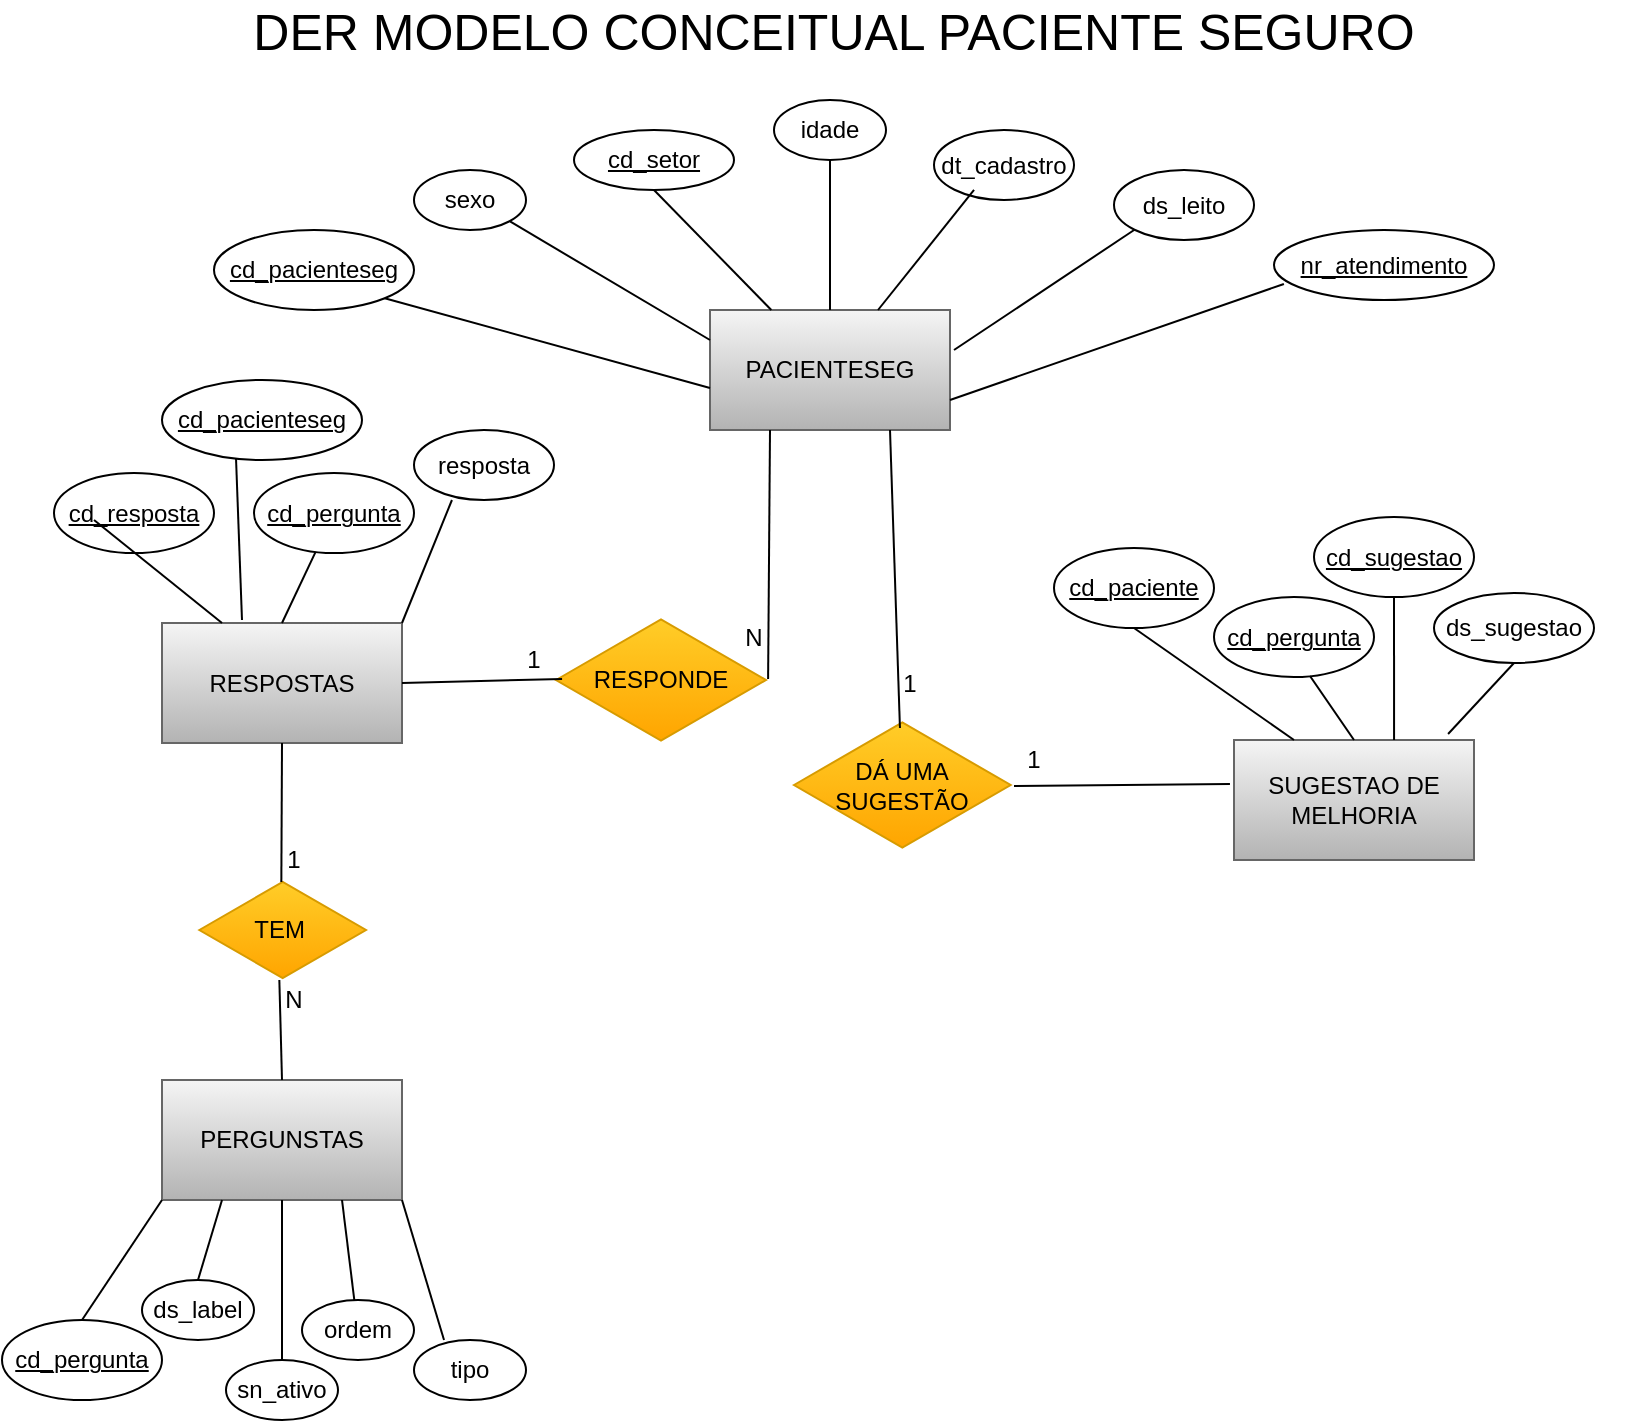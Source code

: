 <mxfile version="20.8.20" type="github">
  <diagram name="Página-1" id="lvezbziOvVTKFPXictXV">
    <mxGraphModel dx="1707" dy="476" grid="1" gridSize="10" guides="1" tooltips="1" connect="1" arrows="1" fold="1" page="1" pageScale="1" pageWidth="827" pageHeight="1169" math="0" shadow="0">
      <root>
        <mxCell id="0" />
        <mxCell id="1" parent="0" />
        <mxCell id="6l608WstGpifkdP8yGG4-1" value="PACIENTESEG" style="rounded=0;whiteSpace=wrap;html=1;fillColor=#f5f5f5;gradientColor=#b3b3b3;strokeColor=#666666;" vertex="1" parent="1">
          <mxGeometry x="348" y="185" width="120" height="60" as="geometry" />
        </mxCell>
        <mxCell id="6l608WstGpifkdP8yGG4-2" value="PERGUNSTAS" style="rounded=0;whiteSpace=wrap;html=1;fillColor=#f5f5f5;gradientColor=#b3b3b3;strokeColor=#666666;" vertex="1" parent="1">
          <mxGeometry x="74" y="570" width="120" height="60" as="geometry" />
        </mxCell>
        <mxCell id="6l608WstGpifkdP8yGG4-3" value="RESPOSTAS" style="rounded=0;whiteSpace=wrap;html=1;fillColor=#f5f5f5;gradientColor=#b3b3b3;strokeColor=#666666;" vertex="1" parent="1">
          <mxGeometry x="74" y="341.5" width="120" height="60" as="geometry" />
        </mxCell>
        <mxCell id="6l608WstGpifkdP8yGG4-4" value="SUGESTAO DE MELHORIA" style="rounded=0;whiteSpace=wrap;html=1;fillColor=#f5f5f5;gradientColor=#b3b3b3;strokeColor=#666666;" vertex="1" parent="1">
          <mxGeometry x="610" y="400" width="120" height="60" as="geometry" />
        </mxCell>
        <mxCell id="6l608WstGpifkdP8yGG4-5" value="&lt;font style=&quot;font-size: 25px;&quot;&gt;DER MODELO CONCEITUAL PACIENTE SEGURO&lt;/font&gt;" style="text;html=1;strokeColor=none;fillColor=none;align=center;verticalAlign=middle;whiteSpace=wrap;rounded=0;" vertex="1" parent="1">
          <mxGeometry x="10" y="30" width="800" height="30" as="geometry" />
        </mxCell>
        <mxCell id="6l608WstGpifkdP8yGG4-7" value="&lt;u&gt;cd_pacienteseg&lt;/u&gt;" style="ellipse;whiteSpace=wrap;html=1;fontSize=12;" vertex="1" parent="1">
          <mxGeometry x="100" y="145" width="100" height="40" as="geometry" />
        </mxCell>
        <mxCell id="6l608WstGpifkdP8yGG4-8" value="sexo" style="ellipse;whiteSpace=wrap;html=1;fontSize=12;" vertex="1" parent="1">
          <mxGeometry x="200" y="115" width="56" height="30" as="geometry" />
        </mxCell>
        <mxCell id="6l608WstGpifkdP8yGG4-9" value="&lt;u&gt;cd_setor&lt;/u&gt;" style="ellipse;whiteSpace=wrap;html=1;fontSize=12;" vertex="1" parent="1">
          <mxGeometry x="280" y="95" width="80" height="30" as="geometry" />
        </mxCell>
        <mxCell id="6l608WstGpifkdP8yGG4-10" value="idade" style="ellipse;whiteSpace=wrap;html=1;fontSize=12;" vertex="1" parent="1">
          <mxGeometry x="380" y="80" width="56" height="30" as="geometry" />
        </mxCell>
        <mxCell id="6l608WstGpifkdP8yGG4-11" value="dt_cadastro" style="ellipse;whiteSpace=wrap;html=1;fontSize=12;" vertex="1" parent="1">
          <mxGeometry x="460" y="95" width="70" height="35" as="geometry" />
        </mxCell>
        <mxCell id="6l608WstGpifkdP8yGG4-12" value="ds_leito" style="ellipse;whiteSpace=wrap;html=1;fontSize=12;" vertex="1" parent="1">
          <mxGeometry x="550" y="115" width="70" height="35" as="geometry" />
        </mxCell>
        <mxCell id="6l608WstGpifkdP8yGG4-13" value="&lt;u&gt;nr_atendimento&lt;/u&gt;" style="ellipse;whiteSpace=wrap;html=1;fontSize=12;" vertex="1" parent="1">
          <mxGeometry x="630" y="145" width="110" height="35" as="geometry" />
        </mxCell>
        <mxCell id="6l608WstGpifkdP8yGG4-14" value="" style="endArrow=none;html=1;rounded=0;fontSize=12;entryX=0.045;entryY=0.771;entryDx=0;entryDy=0;entryPerimeter=0;exitX=1;exitY=0.75;exitDx=0;exitDy=0;" edge="1" parent="1" source="6l608WstGpifkdP8yGG4-1" target="6l608WstGpifkdP8yGG4-13">
          <mxGeometry width="50" height="50" relative="1" as="geometry">
            <mxPoint x="450" y="225" as="sourcePoint" />
            <mxPoint x="500" y="175" as="targetPoint" />
          </mxGeometry>
        </mxCell>
        <mxCell id="6l608WstGpifkdP8yGG4-15" value="" style="endArrow=none;html=1;rounded=0;fontSize=12;entryX=0;entryY=1;entryDx=0;entryDy=0;" edge="1" parent="1" target="6l608WstGpifkdP8yGG4-12">
          <mxGeometry width="50" height="50" relative="1" as="geometry">
            <mxPoint x="470" y="205" as="sourcePoint" />
            <mxPoint x="500" y="175" as="targetPoint" />
          </mxGeometry>
        </mxCell>
        <mxCell id="6l608WstGpifkdP8yGG4-16" value="" style="endArrow=none;html=1;rounded=0;fontSize=12;entryX=0.286;entryY=0.857;entryDx=0;entryDy=0;entryPerimeter=0;" edge="1" parent="1" source="6l608WstGpifkdP8yGG4-1" target="6l608WstGpifkdP8yGG4-11">
          <mxGeometry width="50" height="50" relative="1" as="geometry">
            <mxPoint x="450" y="225" as="sourcePoint" />
            <mxPoint x="500" y="175" as="targetPoint" />
          </mxGeometry>
        </mxCell>
        <mxCell id="6l608WstGpifkdP8yGG4-17" value="" style="endArrow=none;html=1;rounded=0;fontSize=12;entryX=0.5;entryY=1;entryDx=0;entryDy=0;" edge="1" parent="1" source="6l608WstGpifkdP8yGG4-1" target="6l608WstGpifkdP8yGG4-10">
          <mxGeometry width="50" height="50" relative="1" as="geometry">
            <mxPoint x="450" y="225" as="sourcePoint" />
            <mxPoint x="500" y="175" as="targetPoint" />
          </mxGeometry>
        </mxCell>
        <mxCell id="6l608WstGpifkdP8yGG4-18" value="" style="endArrow=none;html=1;rounded=0;fontSize=12;entryX=0.5;entryY=1;entryDx=0;entryDy=0;" edge="1" parent="1" source="6l608WstGpifkdP8yGG4-1" target="6l608WstGpifkdP8yGG4-9">
          <mxGeometry width="50" height="50" relative="1" as="geometry">
            <mxPoint x="450" y="225" as="sourcePoint" />
            <mxPoint x="500" y="175" as="targetPoint" />
          </mxGeometry>
        </mxCell>
        <mxCell id="6l608WstGpifkdP8yGG4-19" value="" style="endArrow=none;html=1;rounded=0;fontSize=12;entryX=1;entryY=1;entryDx=0;entryDy=0;exitX=0;exitY=0.25;exitDx=0;exitDy=0;" edge="1" parent="1" source="6l608WstGpifkdP8yGG4-1" target="6l608WstGpifkdP8yGG4-8">
          <mxGeometry width="50" height="50" relative="1" as="geometry">
            <mxPoint x="450" y="225" as="sourcePoint" />
            <mxPoint x="500" y="175" as="targetPoint" />
          </mxGeometry>
        </mxCell>
        <mxCell id="6l608WstGpifkdP8yGG4-20" value="" style="endArrow=none;html=1;rounded=0;fontSize=12;entryX=1;entryY=1;entryDx=0;entryDy=0;exitX=0;exitY=0.65;exitDx=0;exitDy=0;exitPerimeter=0;" edge="1" parent="1" source="6l608WstGpifkdP8yGG4-1" target="6l608WstGpifkdP8yGG4-7">
          <mxGeometry width="50" height="50" relative="1" as="geometry">
            <mxPoint x="450" y="225" as="sourcePoint" />
            <mxPoint x="500" y="175" as="targetPoint" />
          </mxGeometry>
        </mxCell>
        <mxCell id="6l608WstGpifkdP8yGG4-21" value="&lt;u&gt;cd_pergunta&lt;/u&gt;" style="ellipse;whiteSpace=wrap;html=1;fontSize=12;" vertex="1" parent="1">
          <mxGeometry x="-6" y="690" width="80" height="40" as="geometry" />
        </mxCell>
        <mxCell id="6l608WstGpifkdP8yGG4-22" value="ds_label" style="ellipse;whiteSpace=wrap;html=1;fontSize=12;" vertex="1" parent="1">
          <mxGeometry x="64" y="670" width="56" height="30" as="geometry" />
        </mxCell>
        <mxCell id="6l608WstGpifkdP8yGG4-23" value="sn_ativo" style="ellipse;whiteSpace=wrap;html=1;fontSize=12;" vertex="1" parent="1">
          <mxGeometry x="106" y="710" width="56" height="30" as="geometry" />
        </mxCell>
        <mxCell id="6l608WstGpifkdP8yGG4-24" value="ordem" style="ellipse;whiteSpace=wrap;html=1;fontSize=12;" vertex="1" parent="1">
          <mxGeometry x="144" y="680" width="56" height="30" as="geometry" />
        </mxCell>
        <mxCell id="6l608WstGpifkdP8yGG4-25" value="tipo" style="ellipse;whiteSpace=wrap;html=1;fontSize=12;" vertex="1" parent="1">
          <mxGeometry x="200" y="700" width="56" height="30" as="geometry" />
        </mxCell>
        <mxCell id="6l608WstGpifkdP8yGG4-27" value="" style="endArrow=none;html=1;rounded=0;fontSize=12;entryX=0;entryY=1;entryDx=0;entryDy=0;exitX=0.5;exitY=0;exitDx=0;exitDy=0;" edge="1" parent="1" source="6l608WstGpifkdP8yGG4-21" target="6l608WstGpifkdP8yGG4-2">
          <mxGeometry width="50" height="50" relative="1" as="geometry">
            <mxPoint x="390" y="730" as="sourcePoint" />
            <mxPoint x="440" y="680" as="targetPoint" />
          </mxGeometry>
        </mxCell>
        <mxCell id="6l608WstGpifkdP8yGG4-28" value="" style="endArrow=none;html=1;rounded=0;fontSize=12;entryX=0.25;entryY=1;entryDx=0;entryDy=0;exitX=0.5;exitY=0;exitDx=0;exitDy=0;" edge="1" parent="1" source="6l608WstGpifkdP8yGG4-22" target="6l608WstGpifkdP8yGG4-2">
          <mxGeometry width="50" height="50" relative="1" as="geometry">
            <mxPoint x="390" y="730" as="sourcePoint" />
            <mxPoint x="440" y="680" as="targetPoint" />
          </mxGeometry>
        </mxCell>
        <mxCell id="6l608WstGpifkdP8yGG4-30" value="" style="endArrow=none;html=1;rounded=0;fontSize=12;entryX=0.5;entryY=1;entryDx=0;entryDy=0;exitX=0.5;exitY=0;exitDx=0;exitDy=0;" edge="1" parent="1" source="6l608WstGpifkdP8yGG4-23" target="6l608WstGpifkdP8yGG4-2">
          <mxGeometry width="50" height="50" relative="1" as="geometry">
            <mxPoint x="390" y="730" as="sourcePoint" />
            <mxPoint x="440" y="680" as="targetPoint" />
          </mxGeometry>
        </mxCell>
        <mxCell id="6l608WstGpifkdP8yGG4-31" value="" style="endArrow=none;html=1;rounded=0;fontSize=12;entryX=0.75;entryY=1;entryDx=0;entryDy=0;" edge="1" parent="1" source="6l608WstGpifkdP8yGG4-24" target="6l608WstGpifkdP8yGG4-2">
          <mxGeometry width="50" height="50" relative="1" as="geometry">
            <mxPoint x="390" y="730" as="sourcePoint" />
            <mxPoint x="440" y="680" as="targetPoint" />
          </mxGeometry>
        </mxCell>
        <mxCell id="6l608WstGpifkdP8yGG4-32" value="" style="endArrow=none;html=1;rounded=0;fontSize=12;entryX=1;entryY=1;entryDx=0;entryDy=0;exitX=0.268;exitY=0;exitDx=0;exitDy=0;exitPerimeter=0;" edge="1" parent="1" source="6l608WstGpifkdP8yGG4-25" target="6l608WstGpifkdP8yGG4-2">
          <mxGeometry width="50" height="50" relative="1" as="geometry">
            <mxPoint x="390" y="730" as="sourcePoint" />
            <mxPoint x="440" y="680" as="targetPoint" />
          </mxGeometry>
        </mxCell>
        <mxCell id="6l608WstGpifkdP8yGG4-33" value="&lt;u&gt;cd_pergunta&lt;/u&gt;" style="ellipse;whiteSpace=wrap;html=1;fontSize=12;" vertex="1" parent="1">
          <mxGeometry x="120" y="266.5" width="80" height="40" as="geometry" />
        </mxCell>
        <mxCell id="6l608WstGpifkdP8yGG4-34" value="&lt;u&gt;cd_pacienteseg&lt;/u&gt;" style="ellipse;whiteSpace=wrap;html=1;fontSize=12;" vertex="1" parent="1">
          <mxGeometry x="74" y="220" width="100" height="40" as="geometry" />
        </mxCell>
        <mxCell id="6l608WstGpifkdP8yGG4-35" value="&lt;u&gt;cd_resposta&lt;/u&gt;" style="ellipse;whiteSpace=wrap;html=1;fontSize=12;" vertex="1" parent="1">
          <mxGeometry x="20" y="266.5" width="80" height="40" as="geometry" />
        </mxCell>
        <mxCell id="6l608WstGpifkdP8yGG4-36" value="resposta" style="ellipse;whiteSpace=wrap;html=1;fontSize=12;" vertex="1" parent="1">
          <mxGeometry x="200" y="245" width="70" height="35" as="geometry" />
        </mxCell>
        <mxCell id="6l608WstGpifkdP8yGG4-37" value="" style="endArrow=none;html=1;rounded=0;fontSize=12;exitX=0.25;exitY=0;exitDx=0;exitDy=0;" edge="1" parent="1" source="6l608WstGpifkdP8yGG4-3">
          <mxGeometry width="50" height="50" relative="1" as="geometry">
            <mxPoint x="50" y="340" as="sourcePoint" />
            <mxPoint x="40" y="290" as="targetPoint" />
          </mxGeometry>
        </mxCell>
        <mxCell id="6l608WstGpifkdP8yGG4-38" value="" style="endArrow=none;html=1;rounded=0;fontSize=12;exitX=0.5;exitY=0;exitDx=0;exitDy=0;" edge="1" parent="1" source="6l608WstGpifkdP8yGG4-3" target="6l608WstGpifkdP8yGG4-33">
          <mxGeometry width="50" height="50" relative="1" as="geometry">
            <mxPoint x="79" y="340" as="sourcePoint" />
            <mxPoint x="110" y="270" as="targetPoint" />
          </mxGeometry>
        </mxCell>
        <mxCell id="6l608WstGpifkdP8yGG4-39" value="" style="endArrow=none;html=1;rounded=0;fontSize=12;entryX=0.37;entryY=0.975;entryDx=0;entryDy=0;entryPerimeter=0;" edge="1" parent="1" target="6l608WstGpifkdP8yGG4-34">
          <mxGeometry width="50" height="50" relative="1" as="geometry">
            <mxPoint x="114" y="340" as="sourcePoint" />
            <mxPoint x="164" y="290" as="targetPoint" />
          </mxGeometry>
        </mxCell>
        <mxCell id="6l608WstGpifkdP8yGG4-40" value="" style="endArrow=none;html=1;rounded=0;fontSize=12;exitX=1;exitY=0;exitDx=0;exitDy=0;entryX=0.271;entryY=1;entryDx=0;entryDy=0;entryPerimeter=0;" edge="1" parent="1" source="6l608WstGpifkdP8yGG4-3" target="6l608WstGpifkdP8yGG4-36">
          <mxGeometry width="50" height="50" relative="1" as="geometry">
            <mxPoint x="203" y="340" as="sourcePoint" />
            <mxPoint x="253" y="290" as="targetPoint" />
          </mxGeometry>
        </mxCell>
        <mxCell id="6l608WstGpifkdP8yGG4-41" value="TEM&amp;nbsp;" style="html=1;whiteSpace=wrap;aspect=fixed;shape=isoRectangle;fontSize=12;fillColor=#ffcd28;gradientColor=#ffa500;strokeColor=#d79b00;" vertex="1" parent="1">
          <mxGeometry x="92.67" y="470" width="83.33" height="50" as="geometry" />
        </mxCell>
        <mxCell id="6l608WstGpifkdP8yGG4-42" value="RESPONDE" style="html=1;whiteSpace=wrap;aspect=fixed;shape=isoRectangle;fontSize=12;fillColor=#ffcd28;gradientColor=#ffa500;strokeColor=#d79b00;" vertex="1" parent="1">
          <mxGeometry x="271" y="338.5" width="105" height="63" as="geometry" />
        </mxCell>
        <mxCell id="6l608WstGpifkdP8yGG4-43" value="DÁ UMA SUGESTÃO" style="html=1;whiteSpace=wrap;aspect=fixed;shape=isoRectangle;fontSize=12;fillColor=#ffcd28;gradientColor=#ffa500;strokeColor=#d79b00;" vertex="1" parent="1">
          <mxGeometry x="390" y="390" width="108.33" height="65" as="geometry" />
        </mxCell>
        <mxCell id="6l608WstGpifkdP8yGG4-44" value="" style="endArrow=none;html=1;rounded=0;fontSize=12;entryX=0.5;entryY=1;entryDx=0;entryDy=0;exitX=0.492;exitY=0.02;exitDx=0;exitDy=0;exitPerimeter=0;" edge="1" parent="1" source="6l608WstGpifkdP8yGG4-41" target="6l608WstGpifkdP8yGG4-3">
          <mxGeometry width="50" height="50" relative="1" as="geometry">
            <mxPoint x="390" y="460" as="sourcePoint" />
            <mxPoint x="440" y="410" as="targetPoint" />
          </mxGeometry>
        </mxCell>
        <mxCell id="6l608WstGpifkdP8yGG4-45" value="" style="endArrow=none;html=1;rounded=0;fontSize=12;exitX=0.48;exitY=1;exitDx=0;exitDy=0;exitPerimeter=0;entryX=0.5;entryY=0;entryDx=0;entryDy=0;" edge="1" parent="1" source="6l608WstGpifkdP8yGG4-41" target="6l608WstGpifkdP8yGG4-2">
          <mxGeometry width="50" height="50" relative="1" as="geometry">
            <mxPoint x="390" y="460" as="sourcePoint" />
            <mxPoint x="440" y="410" as="targetPoint" />
          </mxGeometry>
        </mxCell>
        <mxCell id="6l608WstGpifkdP8yGG4-46" value="" style="endArrow=none;html=1;rounded=0;fontSize=12;exitX=1.01;exitY=0.492;exitDx=0;exitDy=0;exitPerimeter=0;entryX=0.25;entryY=1;entryDx=0;entryDy=0;" edge="1" parent="1" source="6l608WstGpifkdP8yGG4-42" target="6l608WstGpifkdP8yGG4-1">
          <mxGeometry width="50" height="50" relative="1" as="geometry">
            <mxPoint x="390" y="460" as="sourcePoint" />
            <mxPoint x="377" y="250" as="targetPoint" />
          </mxGeometry>
        </mxCell>
        <mxCell id="6l608WstGpifkdP8yGG4-47" value="" style="endArrow=none;html=1;rounded=0;fontSize=12;entryX=0.029;entryY=0.492;entryDx=0;entryDy=0;entryPerimeter=0;exitX=1;exitY=0.5;exitDx=0;exitDy=0;" edge="1" parent="1" source="6l608WstGpifkdP8yGG4-3" target="6l608WstGpifkdP8yGG4-42">
          <mxGeometry width="50" height="50" relative="1" as="geometry">
            <mxPoint x="390" y="460" as="sourcePoint" />
            <mxPoint x="440" y="410" as="targetPoint" />
          </mxGeometry>
        </mxCell>
        <mxCell id="6l608WstGpifkdP8yGG4-48" value="" style="endArrow=none;html=1;rounded=0;fontSize=12;entryX=0.75;entryY=1;entryDx=0;entryDy=0;exitX=0.489;exitY=0.062;exitDx=0;exitDy=0;exitPerimeter=0;" edge="1" parent="1" source="6l608WstGpifkdP8yGG4-43" target="6l608WstGpifkdP8yGG4-1">
          <mxGeometry width="50" height="50" relative="1" as="geometry">
            <mxPoint x="530" y="300" as="sourcePoint" />
            <mxPoint x="440" y="410" as="targetPoint" />
          </mxGeometry>
        </mxCell>
        <mxCell id="6l608WstGpifkdP8yGG4-49" value="" style="endArrow=none;html=1;rounded=0;fontSize=12;exitX=-0.017;exitY=0.367;exitDx=0;exitDy=0;exitPerimeter=0;" edge="1" parent="1" source="6l608WstGpifkdP8yGG4-4">
          <mxGeometry width="50" height="50" relative="1" as="geometry">
            <mxPoint x="630" y="400" as="sourcePoint" />
            <mxPoint x="500" y="423" as="targetPoint" />
          </mxGeometry>
        </mxCell>
        <mxCell id="6l608WstGpifkdP8yGG4-50" value="&lt;u&gt;cd_paciente&lt;/u&gt;" style="ellipse;whiteSpace=wrap;html=1;fontSize=12;" vertex="1" parent="1">
          <mxGeometry x="520" y="304" width="80" height="40" as="geometry" />
        </mxCell>
        <mxCell id="6l608WstGpifkdP8yGG4-51" value="&lt;u&gt;cd_pergunta&lt;/u&gt;" style="ellipse;whiteSpace=wrap;html=1;fontSize=12;" vertex="1" parent="1">
          <mxGeometry x="600" y="328.5" width="80" height="40" as="geometry" />
        </mxCell>
        <mxCell id="6l608WstGpifkdP8yGG4-52" value="1" style="text;html=1;strokeColor=none;fillColor=none;align=center;verticalAlign=middle;whiteSpace=wrap;rounded=0;fontSize=12;" vertex="1" parent="1">
          <mxGeometry x="120" y="450" width="40" height="20" as="geometry" />
        </mxCell>
        <mxCell id="6l608WstGpifkdP8yGG4-53" value="N" style="text;html=1;strokeColor=none;fillColor=none;align=center;verticalAlign=middle;whiteSpace=wrap;rounded=0;fontSize=12;" vertex="1" parent="1">
          <mxGeometry x="120" y="520" width="40" height="20" as="geometry" />
        </mxCell>
        <mxCell id="6l608WstGpifkdP8yGG4-54" value="1" style="text;html=1;strokeColor=none;fillColor=none;align=center;verticalAlign=middle;whiteSpace=wrap;rounded=0;fontSize=12;" vertex="1" parent="1">
          <mxGeometry x="240" y="350" width="40" height="20" as="geometry" />
        </mxCell>
        <mxCell id="6l608WstGpifkdP8yGG4-55" value="N" style="text;html=1;strokeColor=none;fillColor=none;align=center;verticalAlign=middle;whiteSpace=wrap;rounded=0;fontSize=12;" vertex="1" parent="1">
          <mxGeometry x="350" y="338.5" width="40" height="20" as="geometry" />
        </mxCell>
        <mxCell id="6l608WstGpifkdP8yGG4-57" value="1" style="text;html=1;strokeColor=none;fillColor=none;align=center;verticalAlign=middle;whiteSpace=wrap;rounded=0;fontSize=12;" vertex="1" parent="1">
          <mxGeometry x="428" y="361.5" width="40" height="20" as="geometry" />
        </mxCell>
        <mxCell id="6l608WstGpifkdP8yGG4-58" value="1" style="text;html=1;strokeColor=none;fillColor=none;align=center;verticalAlign=middle;whiteSpace=wrap;rounded=0;fontSize=12;" vertex="1" parent="1">
          <mxGeometry x="490" y="400" width="40" height="20" as="geometry" />
        </mxCell>
        <mxCell id="6l608WstGpifkdP8yGG4-59" value="&lt;u&gt;cd_sugestao&lt;/u&gt;" style="ellipse;whiteSpace=wrap;html=1;fontSize=12;" vertex="1" parent="1">
          <mxGeometry x="650" y="288.5" width="80" height="40" as="geometry" />
        </mxCell>
        <mxCell id="6l608WstGpifkdP8yGG4-60" value="ds_sugestao" style="ellipse;whiteSpace=wrap;html=1;fontSize=12;" vertex="1" parent="1">
          <mxGeometry x="710" y="326.5" width="80" height="35" as="geometry" />
        </mxCell>
        <mxCell id="6l608WstGpifkdP8yGG4-61" value="" style="endArrow=none;html=1;rounded=0;fontSize=12;exitX=0.5;exitY=1;exitDx=0;exitDy=0;entryX=0.25;entryY=0;entryDx=0;entryDy=0;" edge="1" parent="1" source="6l608WstGpifkdP8yGG4-50" target="6l608WstGpifkdP8yGG4-4">
          <mxGeometry width="50" height="50" relative="1" as="geometry">
            <mxPoint x="390" y="260" as="sourcePoint" />
            <mxPoint x="440" y="210" as="targetPoint" />
          </mxGeometry>
        </mxCell>
        <mxCell id="6l608WstGpifkdP8yGG4-62" value="" style="endArrow=none;html=1;rounded=0;fontSize=12;exitX=0.5;exitY=0;exitDx=0;exitDy=0;entryX=0.6;entryY=0.988;entryDx=0;entryDy=0;entryPerimeter=0;" edge="1" parent="1" source="6l608WstGpifkdP8yGG4-4" target="6l608WstGpifkdP8yGG4-51">
          <mxGeometry width="50" height="50" relative="1" as="geometry">
            <mxPoint x="390" y="260" as="sourcePoint" />
            <mxPoint x="630" y="330" as="targetPoint" />
          </mxGeometry>
        </mxCell>
        <mxCell id="6l608WstGpifkdP8yGG4-63" value="" style="endArrow=none;html=1;rounded=0;fontSize=12;exitX=0.667;exitY=0;exitDx=0;exitDy=0;exitPerimeter=0;entryX=0.5;entryY=1;entryDx=0;entryDy=0;" edge="1" parent="1" source="6l608WstGpifkdP8yGG4-4" target="6l608WstGpifkdP8yGG4-59">
          <mxGeometry width="50" height="50" relative="1" as="geometry">
            <mxPoint x="390" y="260" as="sourcePoint" />
            <mxPoint x="440" y="210" as="targetPoint" />
          </mxGeometry>
        </mxCell>
        <mxCell id="6l608WstGpifkdP8yGG4-64" value="" style="endArrow=none;html=1;rounded=0;fontSize=12;exitX=0.892;exitY=-0.05;exitDx=0;exitDy=0;exitPerimeter=0;entryX=0.5;entryY=1;entryDx=0;entryDy=0;" edge="1" parent="1" source="6l608WstGpifkdP8yGG4-4" target="6l608WstGpifkdP8yGG4-60">
          <mxGeometry width="50" height="50" relative="1" as="geometry">
            <mxPoint x="390" y="260" as="sourcePoint" />
            <mxPoint x="440" y="210" as="targetPoint" />
          </mxGeometry>
        </mxCell>
      </root>
    </mxGraphModel>
  </diagram>
</mxfile>

